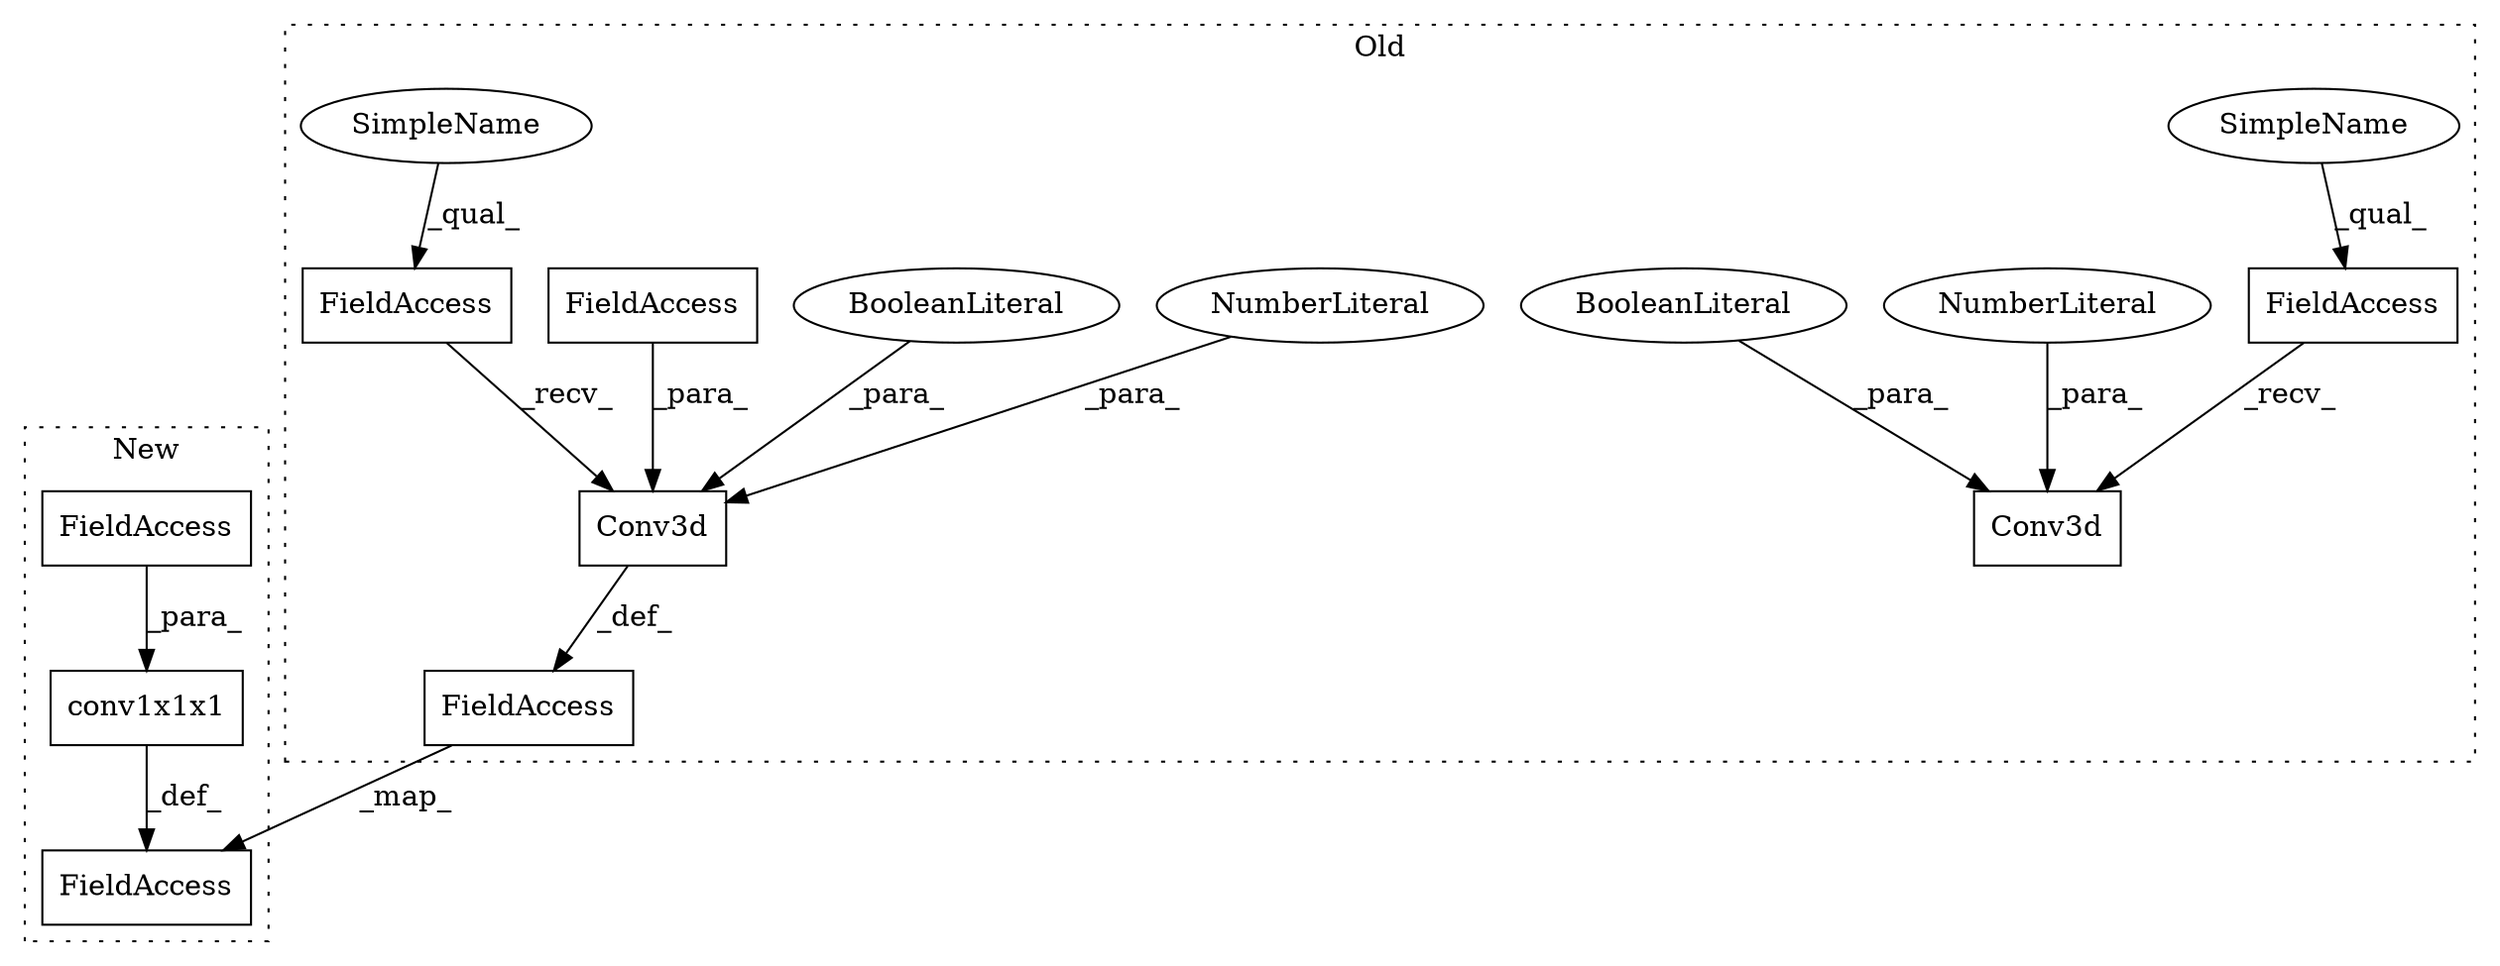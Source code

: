 digraph G {
subgraph cluster0 {
1 [label="Conv3d" a="32" s="1208,1238" l="7,1" shape="box"];
3 [label="NumberLiteral" a="34" s="1231" l="1" shape="ellipse"];
5 [label="FieldAccess" a="22" s="1199" l="8" shape="box"];
6 [label="FieldAccess" a="22" s="1390" l="8" shape="box"];
7 [label="Conv3d" a="32" s="1399,1444" l="7,1" shape="box"];
8 [label="NumberLiteral" a="34" s="1437" l="1" shape="ellipse"];
9 [label="FieldAccess" a="22" s="1224" l="6" shape="box"];
10 [label="BooleanLiteral" a="9" s="1439" l="5" shape="ellipse"];
11 [label="BooleanLiteral" a="9" s="1233" l="5" shape="ellipse"];
12 [label="FieldAccess" a="22" s="1188" l="10" shape="box"];
14 [label="SimpleName" a="42" s="1390" l="5" shape="ellipse"];
15 [label="SimpleName" a="42" s="1199" l="5" shape="ellipse"];
label = "Old";
style="dotted";
}
subgraph cluster1 {
2 [label="conv1x1x1" a="32" s="1288,1313" l="10,1" shape="box"];
4 [label="FieldAccess" a="22" s="1307" l="6" shape="box"];
13 [label="FieldAccess" a="22" s="1277" l="10" shape="box"];
label = "New";
style="dotted";
}
1 -> 12 [label="_def_"];
2 -> 13 [label="_def_"];
3 -> 1 [label="_para_"];
4 -> 2 [label="_para_"];
5 -> 1 [label="_recv_"];
6 -> 7 [label="_recv_"];
8 -> 7 [label="_para_"];
9 -> 1 [label="_para_"];
10 -> 7 [label="_para_"];
11 -> 1 [label="_para_"];
12 -> 13 [label="_map_"];
14 -> 6 [label="_qual_"];
15 -> 5 [label="_qual_"];
}